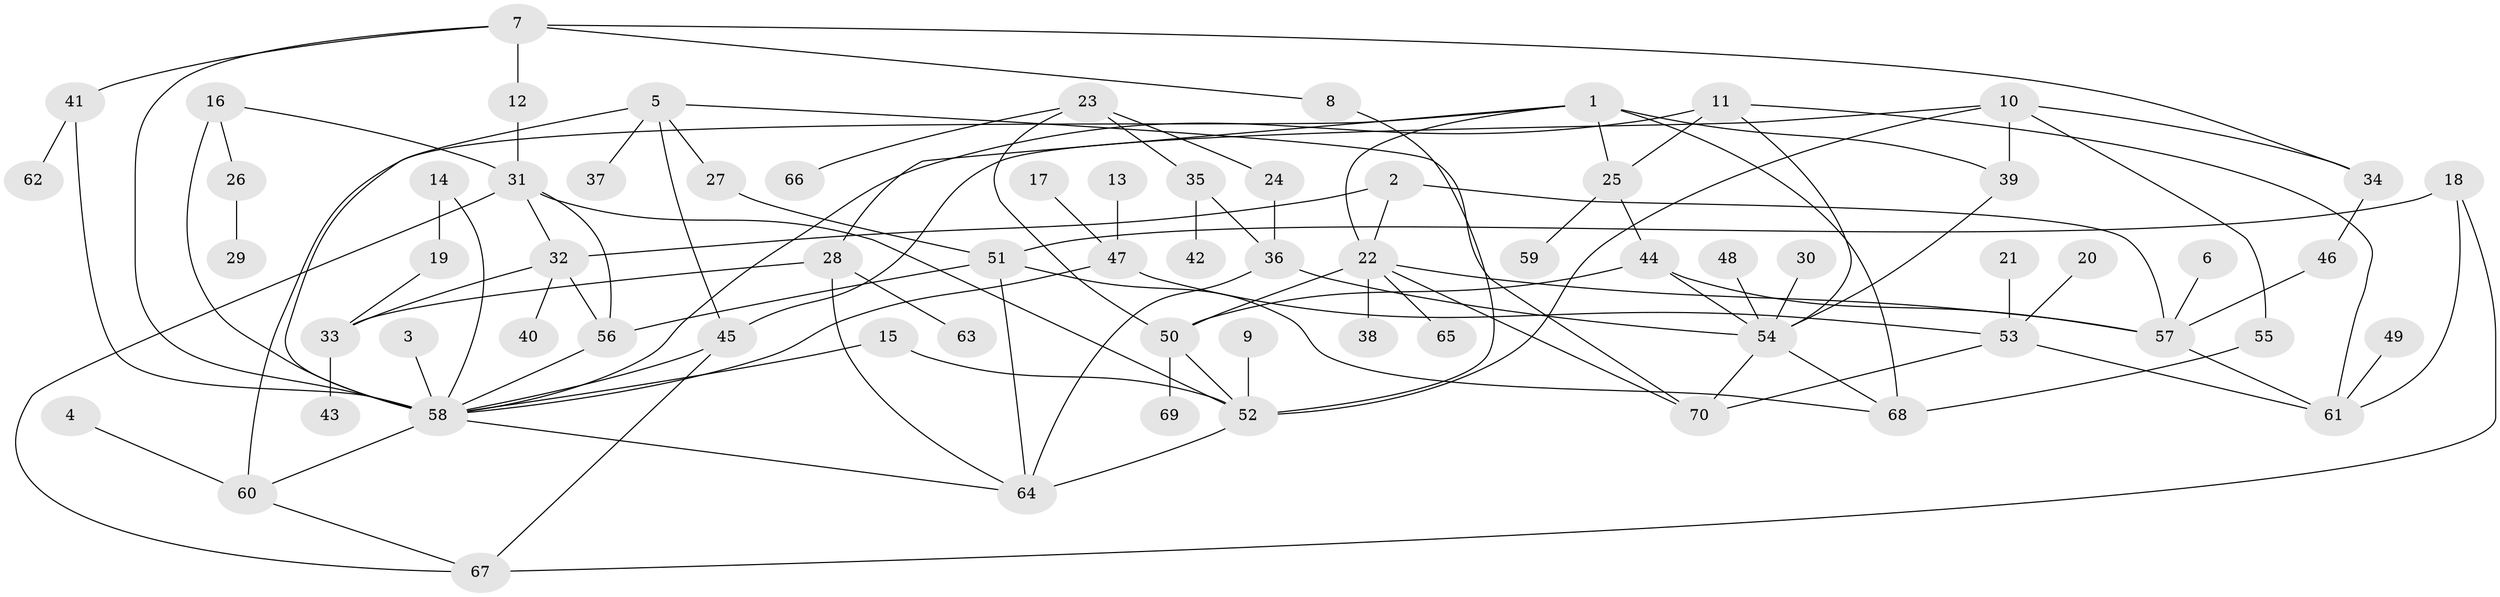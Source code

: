 // original degree distribution, {7: 0.007142857142857143, 6: 0.04285714285714286, 5: 0.07142857142857142, 11: 0.007142857142857143, 3: 0.22142857142857142, 4: 0.10714285714285714, 1: 0.3357142857142857, 2: 0.20714285714285716}
// Generated by graph-tools (version 1.1) at 2025/49/03/09/25 03:49:22]
// undirected, 70 vertices, 109 edges
graph export_dot {
graph [start="1"]
  node [color=gray90,style=filled];
  1;
  2;
  3;
  4;
  5;
  6;
  7;
  8;
  9;
  10;
  11;
  12;
  13;
  14;
  15;
  16;
  17;
  18;
  19;
  20;
  21;
  22;
  23;
  24;
  25;
  26;
  27;
  28;
  29;
  30;
  31;
  32;
  33;
  34;
  35;
  36;
  37;
  38;
  39;
  40;
  41;
  42;
  43;
  44;
  45;
  46;
  47;
  48;
  49;
  50;
  51;
  52;
  53;
  54;
  55;
  56;
  57;
  58;
  59;
  60;
  61;
  62;
  63;
  64;
  65;
  66;
  67;
  68;
  69;
  70;
  1 -- 22 [weight=1.0];
  1 -- 25 [weight=1.0];
  1 -- 28 [weight=1.0];
  1 -- 39 [weight=1.0];
  1 -- 60 [weight=1.0];
  1 -- 68 [weight=1.0];
  2 -- 22 [weight=1.0];
  2 -- 32 [weight=1.0];
  2 -- 57 [weight=1.0];
  3 -- 58 [weight=1.0];
  4 -- 60 [weight=1.0];
  5 -- 27 [weight=1.0];
  5 -- 37 [weight=1.0];
  5 -- 45 [weight=1.0];
  5 -- 58 [weight=1.0];
  5 -- 70 [weight=1.0];
  6 -- 57 [weight=1.0];
  7 -- 8 [weight=1.0];
  7 -- 12 [weight=1.0];
  7 -- 34 [weight=1.0];
  7 -- 41 [weight=1.0];
  7 -- 58 [weight=1.0];
  8 -- 52 [weight=1.0];
  9 -- 52 [weight=1.0];
  10 -- 34 [weight=1.0];
  10 -- 39 [weight=1.0];
  10 -- 45 [weight=1.0];
  10 -- 52 [weight=1.0];
  10 -- 55 [weight=1.0];
  11 -- 25 [weight=1.0];
  11 -- 54 [weight=1.0];
  11 -- 58 [weight=1.0];
  11 -- 61 [weight=1.0];
  12 -- 31 [weight=1.0];
  13 -- 47 [weight=1.0];
  14 -- 19 [weight=1.0];
  14 -- 58 [weight=1.0];
  15 -- 52 [weight=1.0];
  15 -- 58 [weight=1.0];
  16 -- 26 [weight=1.0];
  16 -- 31 [weight=1.0];
  16 -- 58 [weight=2.0];
  17 -- 47 [weight=1.0];
  18 -- 51 [weight=1.0];
  18 -- 61 [weight=1.0];
  18 -- 67 [weight=1.0];
  19 -- 33 [weight=1.0];
  20 -- 53 [weight=1.0];
  21 -- 53 [weight=1.0];
  22 -- 38 [weight=1.0];
  22 -- 50 [weight=1.0];
  22 -- 57 [weight=1.0];
  22 -- 65 [weight=1.0];
  22 -- 70 [weight=1.0];
  23 -- 24 [weight=1.0];
  23 -- 35 [weight=1.0];
  23 -- 50 [weight=1.0];
  23 -- 66 [weight=1.0];
  24 -- 36 [weight=1.0];
  25 -- 44 [weight=1.0];
  25 -- 59 [weight=1.0];
  26 -- 29 [weight=1.0];
  27 -- 51 [weight=1.0];
  28 -- 33 [weight=1.0];
  28 -- 63 [weight=1.0];
  28 -- 64 [weight=1.0];
  30 -- 54 [weight=1.0];
  31 -- 32 [weight=1.0];
  31 -- 52 [weight=1.0];
  31 -- 56 [weight=1.0];
  31 -- 67 [weight=1.0];
  32 -- 33 [weight=1.0];
  32 -- 40 [weight=1.0];
  32 -- 56 [weight=1.0];
  33 -- 43 [weight=1.0];
  34 -- 46 [weight=1.0];
  35 -- 36 [weight=1.0];
  35 -- 42 [weight=1.0];
  36 -- 54 [weight=1.0];
  36 -- 64 [weight=1.0];
  39 -- 54 [weight=1.0];
  41 -- 58 [weight=1.0];
  41 -- 62 [weight=1.0];
  44 -- 50 [weight=1.0];
  44 -- 54 [weight=1.0];
  44 -- 57 [weight=1.0];
  45 -- 58 [weight=1.0];
  45 -- 67 [weight=1.0];
  46 -- 57 [weight=1.0];
  47 -- 53 [weight=1.0];
  47 -- 58 [weight=1.0];
  48 -- 54 [weight=1.0];
  49 -- 61 [weight=1.0];
  50 -- 52 [weight=1.0];
  50 -- 69 [weight=1.0];
  51 -- 56 [weight=1.0];
  51 -- 64 [weight=1.0];
  51 -- 68 [weight=1.0];
  52 -- 64 [weight=1.0];
  53 -- 61 [weight=1.0];
  53 -- 70 [weight=1.0];
  54 -- 68 [weight=1.0];
  54 -- 70 [weight=1.0];
  55 -- 68 [weight=1.0];
  56 -- 58 [weight=1.0];
  57 -- 61 [weight=1.0];
  58 -- 60 [weight=1.0];
  58 -- 64 [weight=1.0];
  60 -- 67 [weight=1.0];
}
